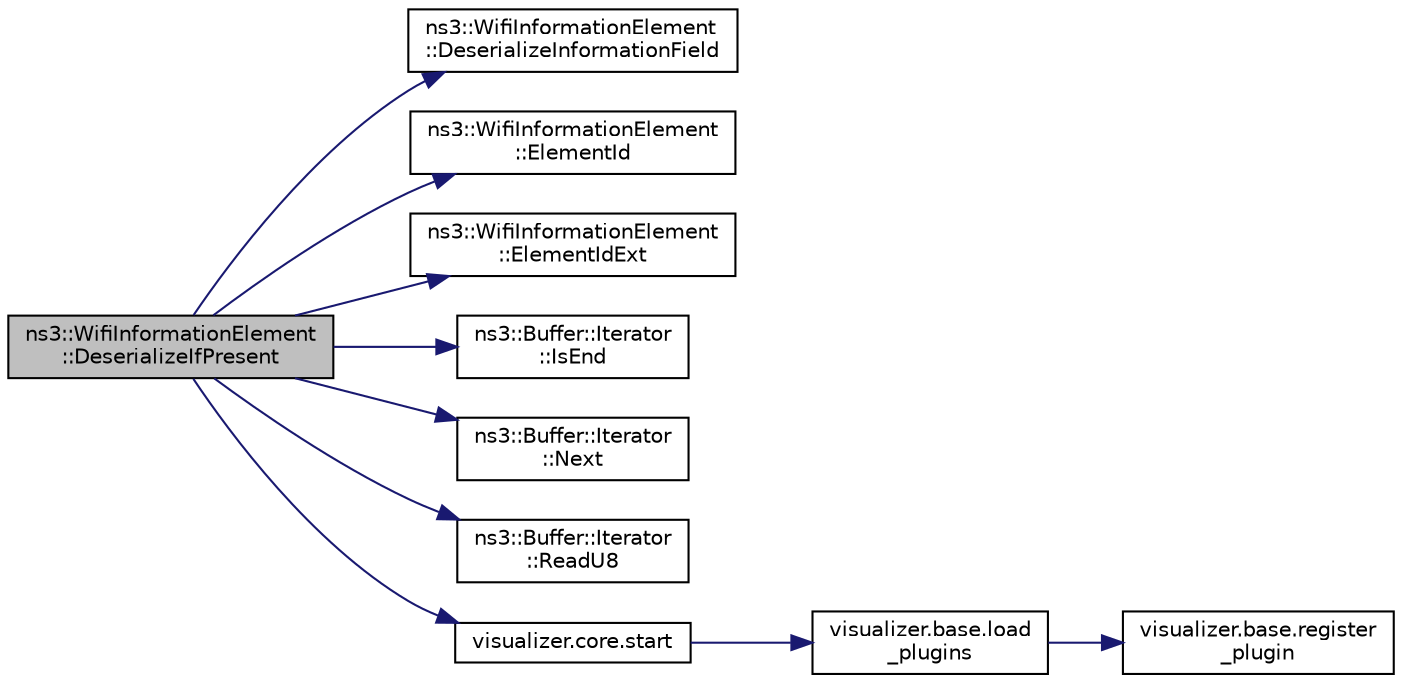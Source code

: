 digraph "ns3::WifiInformationElement::DeserializeIfPresent"
{
 // LATEX_PDF_SIZE
  edge [fontname="Helvetica",fontsize="10",labelfontname="Helvetica",labelfontsize="10"];
  node [fontname="Helvetica",fontsize="10",shape=record];
  rankdir="LR";
  Node1 [label="ns3::WifiInformationElement\l::DeserializeIfPresent",height=0.2,width=0.4,color="black", fillcolor="grey75", style="filled", fontcolor="black",tooltip="Deserialize entire IE if it is present."];
  Node1 -> Node2 [color="midnightblue",fontsize="10",style="solid",fontname="Helvetica"];
  Node2 [label="ns3::WifiInformationElement\l::DeserializeInformationField",height=0.2,width=0.4,color="black", fillcolor="white", style="filled",URL="$classns3_1_1_wifi_information_element.html#a92135cae0f188d7d8f6c30d9f4becd82",tooltip="Deserialize information (i.e., the body of the IE, not including the Element ID and length octets)"];
  Node1 -> Node3 [color="midnightblue",fontsize="10",style="solid",fontname="Helvetica"];
  Node3 [label="ns3::WifiInformationElement\l::ElementId",height=0.2,width=0.4,color="black", fillcolor="white", style="filled",URL="$classns3_1_1_wifi_information_element.html#a0c16b85dc0c63baf7fc437ddbc13ada6",tooltip=" "];
  Node1 -> Node4 [color="midnightblue",fontsize="10",style="solid",fontname="Helvetica"];
  Node4 [label="ns3::WifiInformationElement\l::ElementIdExt",height=0.2,width=0.4,color="black", fillcolor="white", style="filled",URL="$classns3_1_1_wifi_information_element.html#ae24bfd29837cfb426a44dadd56d72f4b",tooltip=" "];
  Node1 -> Node5 [color="midnightblue",fontsize="10",style="solid",fontname="Helvetica"];
  Node5 [label="ns3::Buffer::Iterator\l::IsEnd",height=0.2,width=0.4,color="black", fillcolor="white", style="filled",URL="$classns3_1_1_buffer_1_1_iterator.html#a1dcabf102937b1f2262551938d87c3c9",tooltip=" "];
  Node1 -> Node6 [color="midnightblue",fontsize="10",style="solid",fontname="Helvetica"];
  Node6 [label="ns3::Buffer::Iterator\l::Next",height=0.2,width=0.4,color="black", fillcolor="white", style="filled",URL="$classns3_1_1_buffer_1_1_iterator.html#a5eaa564bdc98d063b7e94b1768aeed6b",tooltip="go forward by one byte"];
  Node1 -> Node7 [color="midnightblue",fontsize="10",style="solid",fontname="Helvetica"];
  Node7 [label="ns3::Buffer::Iterator\l::ReadU8",height=0.2,width=0.4,color="black", fillcolor="white", style="filled",URL="$classns3_1_1_buffer_1_1_iterator.html#a7d7d5299e27ecf41aef37e315984ad5a",tooltip=" "];
  Node1 -> Node8 [color="midnightblue",fontsize="10",style="solid",fontname="Helvetica"];
  Node8 [label="visualizer.core.start",height=0.2,width=0.4,color="black", fillcolor="white", style="filled",URL="$namespacevisualizer_1_1core.html#a2a35e5d8a34af358b508dac8635754e0",tooltip=" "];
  Node8 -> Node9 [color="midnightblue",fontsize="10",style="solid",fontname="Helvetica"];
  Node9 [label="visualizer.base.load\l_plugins",height=0.2,width=0.4,color="black", fillcolor="white", style="filled",URL="$namespacevisualizer_1_1base.html#ad171497a5ff1afe0a73bedaebf35448f",tooltip=" "];
  Node9 -> Node10 [color="midnightblue",fontsize="10",style="solid",fontname="Helvetica"];
  Node10 [label="visualizer.base.register\l_plugin",height=0.2,width=0.4,color="black", fillcolor="white", style="filled",URL="$namespacevisualizer_1_1base.html#a6b0ffcff1e17ec4027496f50177e5b9e",tooltip=" "];
}
